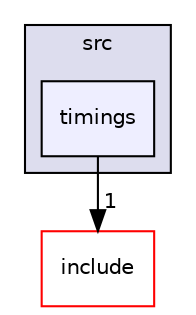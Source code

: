 digraph "/home/runner/work/pimd_qmcf/pimd_qmcf/src/timings" {
  compound=true
  node [ fontsize="10", fontname="Helvetica"];
  edge [ labelfontsize="10", labelfontname="Helvetica"];
  subgraph clusterdir_68267d1309a1af8e8297ef4c3efbcdba {
    graph [ bgcolor="#ddddee", pencolor="black", label="src" fontname="Helvetica", fontsize="10", URL="dir_68267d1309a1af8e8297ef4c3efbcdba.html"]
  dir_adc68df1126d9aaa60a6fe177d2b2501 [shape=box, label="timings", style="filled", fillcolor="#eeeeff", pencolor="black", URL="dir_adc68df1126d9aaa60a6fe177d2b2501.html"];
  }
  dir_d44c64559bbebec7f509842c48db8b23 [shape=box label="include" fillcolor="white" style="filled" color="red" URL="dir_d44c64559bbebec7f509842c48db8b23.html"];
  dir_adc68df1126d9aaa60a6fe177d2b2501->dir_d44c64559bbebec7f509842c48db8b23 [headlabel="1", labeldistance=1.5 headhref="dir_000071_000003.html"];
}
